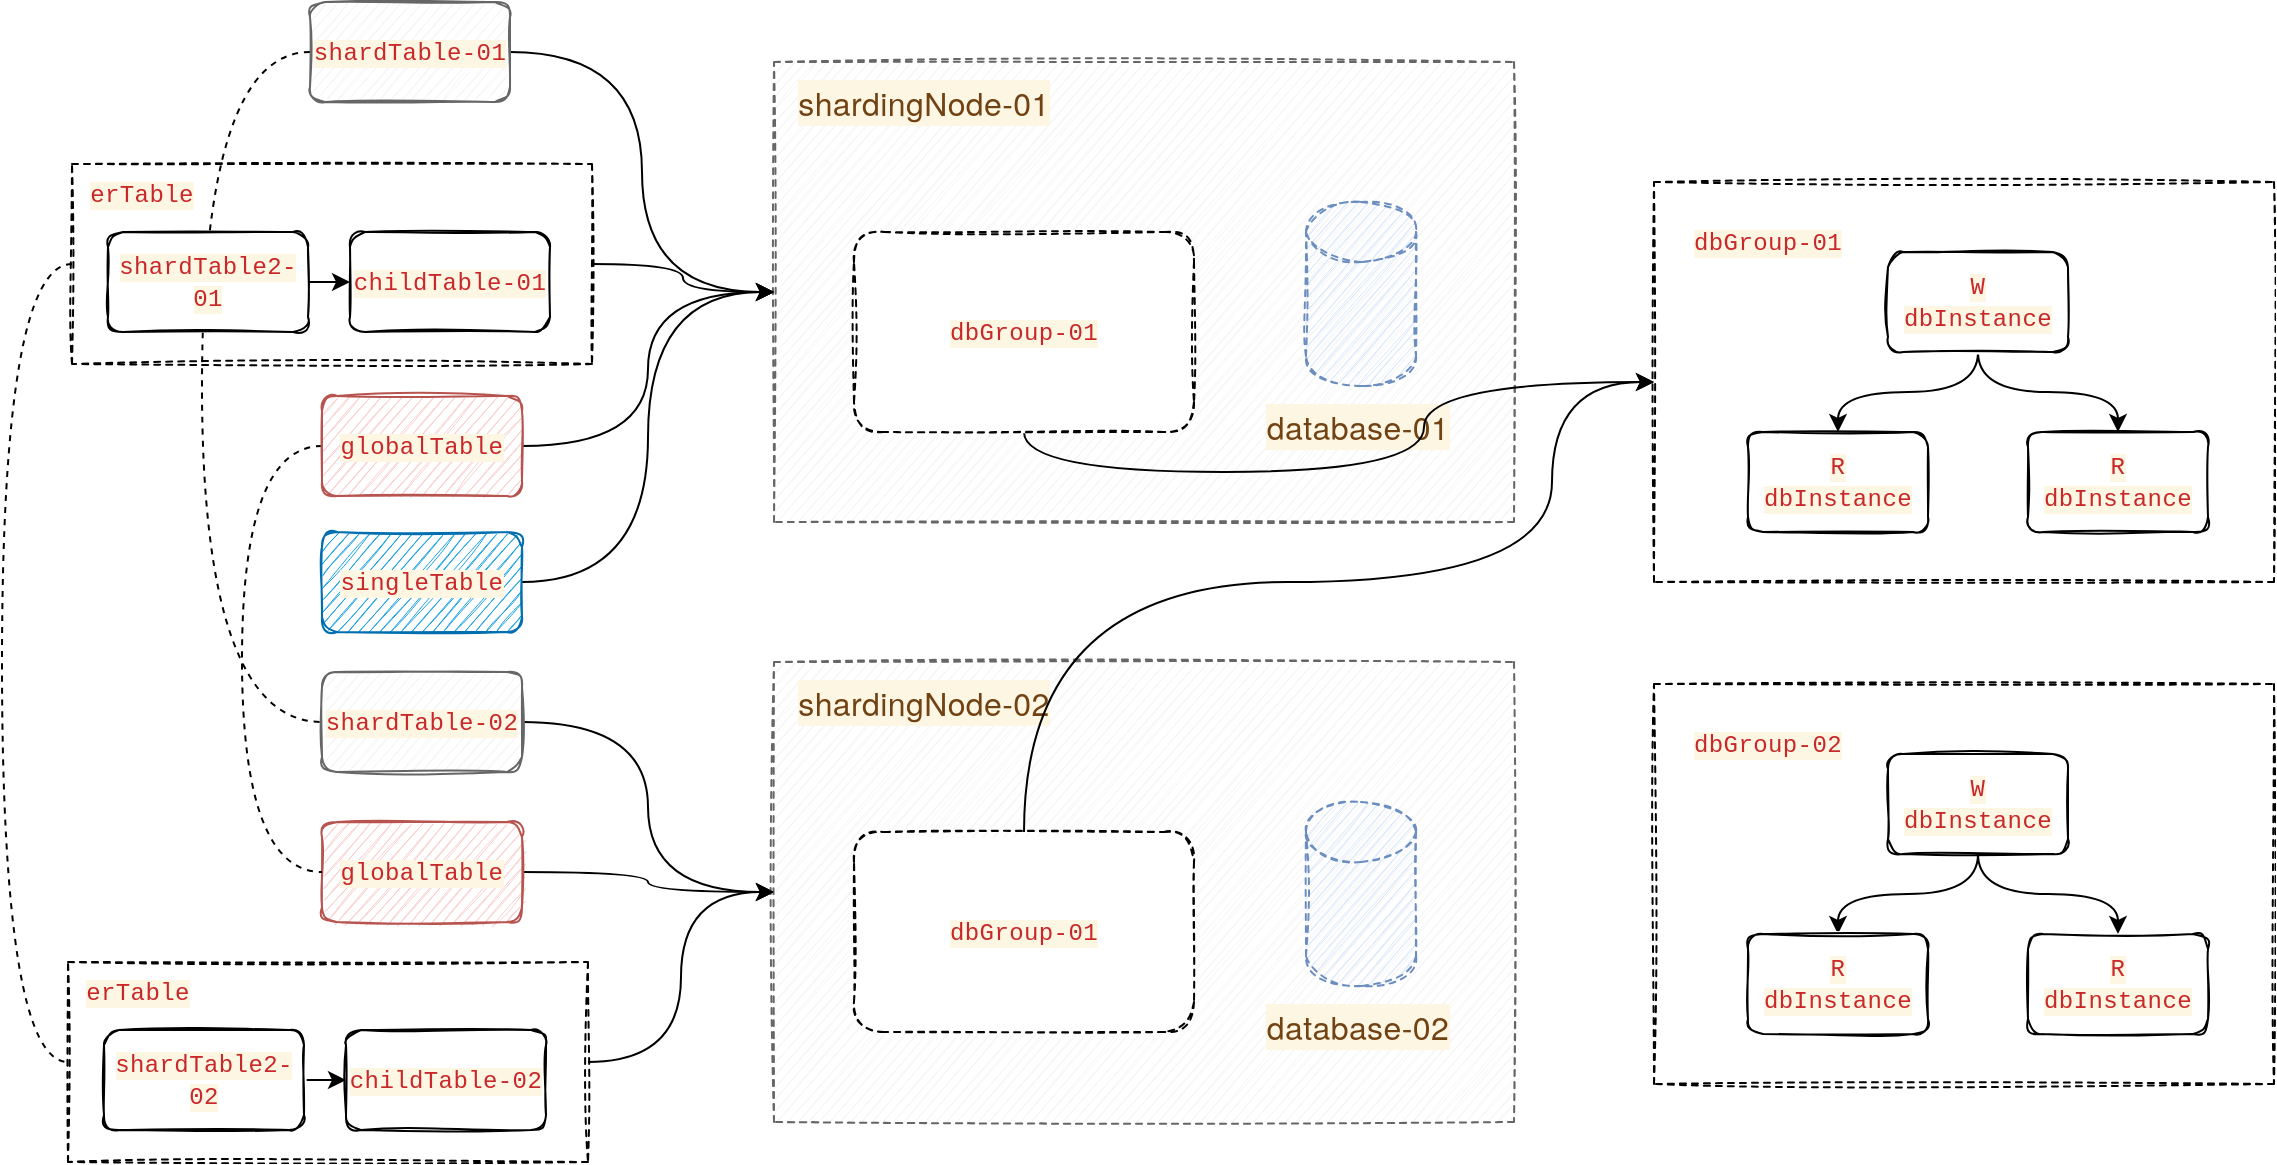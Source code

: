 <mxfile version="15.7.4" type="github" pages="2">
  <diagram id="9CZ0PQ02ZsPHdG1DtoYy" name="Page-1">
    <mxGraphModel dx="2034" dy="584" grid="1" gridSize="10" guides="1" tooltips="1" connect="1" arrows="1" fold="1" page="1" pageScale="1" pageWidth="827" pageHeight="1169" math="0" shadow="0">
      <root>
        <mxCell id="0" />
        <mxCell id="1" parent="0" />
        <mxCell id="kp5L5uBgIwF2lmDcN6au-2" style="edgeStyle=orthogonalEdgeStyle;curved=1;rounded=0;orthogonalLoop=1;jettySize=auto;html=1;exitX=1;exitY=0.5;exitDx=0;exitDy=0;entryX=0;entryY=0.5;entryDx=0;entryDy=0;" edge="1" parent="1" source="aA7OUgeE8yupM1yqJdEg-85" target="aA7OUgeE8yupM1yqJdEg-1">
          <mxGeometry relative="1" as="geometry" />
        </mxCell>
        <mxCell id="kp5L5uBgIwF2lmDcN6au-9" style="edgeStyle=orthogonalEdgeStyle;curved=1;rounded=0;orthogonalLoop=1;jettySize=auto;html=1;exitX=0;exitY=0.5;exitDx=0;exitDy=0;endArrow=none;endFill=0;entryX=0;entryY=0.5;entryDx=0;entryDy=0;dashed=1;" edge="1" parent="1" source="aA7OUgeE8yupM1yqJdEg-85" target="aA7OUgeE8yupM1yqJdEg-92">
          <mxGeometry relative="1" as="geometry">
            <mxPoint x="-165" y="480" as="targetPoint" />
            <Array as="points">
              <mxPoint x="-195" y="181" />
              <mxPoint x="-195" y="580" />
            </Array>
          </mxGeometry>
        </mxCell>
        <mxCell id="aA7OUgeE8yupM1yqJdEg-85" value="" style="rounded=0;whiteSpace=wrap;html=1;dashed=1;sketch=1;" parent="1" vertex="1">
          <mxGeometry x="-160" y="131" width="260" height="100" as="geometry" />
        </mxCell>
        <mxCell id="aA7OUgeE8yupM1yqJdEg-1" value="" style="rounded=0;whiteSpace=wrap;html=1;sketch=1;fillColor=#f5f5f5;fontColor=#333333;strokeColor=#666666;dashed=1;" parent="1" vertex="1">
          <mxGeometry x="191" y="80" width="370" height="230" as="geometry" />
        </mxCell>
        <mxCell id="aA7OUgeE8yupM1yqJdEg-50" value="" style="rounded=0;whiteSpace=wrap;html=1;dashed=1;sketch=1;" parent="1" vertex="1">
          <mxGeometry x="631" y="140" width="310" height="200" as="geometry" />
        </mxCell>
        <mxCell id="aA7OUgeE8yupM1yqJdEg-6" style="edgeStyle=orthogonalEdgeStyle;orthogonalLoop=1;jettySize=auto;html=1;exitX=0.5;exitY=1;exitDx=0;exitDy=0;entryX=0.5;entryY=0;entryDx=0;entryDy=0;curved=1;" parent="1" source="aA7OUgeE8yupM1yqJdEg-3" target="aA7OUgeE8yupM1yqJdEg-4" edge="1">
          <mxGeometry relative="1" as="geometry" />
        </mxCell>
        <mxCell id="aA7OUgeE8yupM1yqJdEg-7" style="edgeStyle=orthogonalEdgeStyle;orthogonalLoop=1;jettySize=auto;html=1;exitX=0.5;exitY=1;exitDx=0;exitDy=0;entryX=0.5;entryY=0;entryDx=0;entryDy=0;curved=1;" parent="1" source="aA7OUgeE8yupM1yqJdEg-3" target="aA7OUgeE8yupM1yqJdEg-5" edge="1">
          <mxGeometry relative="1" as="geometry" />
        </mxCell>
        <mxCell id="aA7OUgeE8yupM1yqJdEg-3" value="&lt;span style=&quot;color: rgb(200 , 40 , 41) ; font-size: inherit ; font-family: &amp;#34;consolas&amp;#34; , &amp;#34;liberation mono&amp;#34; , &amp;#34;menlo&amp;#34; , &amp;#34;courier&amp;#34; , monospace ; background-color: rgb(253 , 246 , 227) ; letter-spacing: 0.2px&quot;&gt;W dbInstance&lt;/span&gt;" style="rounded=1;whiteSpace=wrap;html=1;sketch=1;" parent="1" vertex="1">
          <mxGeometry x="748" y="175" width="90" height="50" as="geometry" />
        </mxCell>
        <mxCell id="aA7OUgeE8yupM1yqJdEg-4" value="&lt;span style=&quot;color: rgb(200 , 40 , 41) ; font-family: &amp;#34;consolas&amp;#34; , &amp;#34;liberation mono&amp;#34; , &amp;#34;menlo&amp;#34; , &amp;#34;courier&amp;#34; , monospace ; letter-spacing: 0.2px ; background-color: rgb(253 , 246 , 227)&quot;&gt;R&lt;br&gt;&lt;/span&gt;&lt;span style=&quot;color: rgb(200 , 40 , 41) ; font-size: inherit ; font-family: &amp;#34;consolas&amp;#34; , &amp;#34;liberation mono&amp;#34; , &amp;#34;menlo&amp;#34; , &amp;#34;courier&amp;#34; , monospace ; background-color: rgb(253 , 246 , 227) ; letter-spacing: 0.2px&quot;&gt;dbInstance&lt;/span&gt;" style="rounded=1;whiteSpace=wrap;html=1;sketch=1;" parent="1" vertex="1">
          <mxGeometry x="678" y="265" width="90" height="50" as="geometry" />
        </mxCell>
        <mxCell id="aA7OUgeE8yupM1yqJdEg-5" value="&lt;span style=&quot;color: rgb(200 , 40 , 41) ; font-family: &amp;#34;consolas&amp;#34; , &amp;#34;liberation mono&amp;#34; , &amp;#34;menlo&amp;#34; , &amp;#34;courier&amp;#34; , monospace ; letter-spacing: 0.2px ; background-color: rgb(253 , 246 , 227)&quot;&gt;R&lt;br&gt;&lt;/span&gt;&lt;span style=&quot;font-size: inherit ; color: rgb(200 , 40 , 41) ; font-family: &amp;#34;consolas&amp;#34; , &amp;#34;liberation mono&amp;#34; , &amp;#34;menlo&amp;#34; , &amp;#34;courier&amp;#34; , monospace ; background-color: rgb(253 , 246 , 227) ; letter-spacing: 0.2px&quot;&gt;dbInstance&lt;/span&gt;" style="rounded=1;whiteSpace=wrap;html=1;sketch=1;" parent="1" vertex="1">
          <mxGeometry x="818" y="265" width="90" height="50" as="geometry" />
        </mxCell>
        <mxCell id="aA7OUgeE8yupM1yqJdEg-35" value="&lt;span style=&quot;color: rgb(200 , 40 , 41) ; font-family: &amp;#34;consolas&amp;#34; , &amp;#34;liberation mono&amp;#34; , &amp;#34;menlo&amp;#34; , &amp;#34;courier&amp;#34; , monospace ; letter-spacing: 0.2px ; background-color: rgb(253 , 246 , 227)&quot;&gt;dbGroup-01&lt;/span&gt;" style="text;html=1;strokeColor=none;fillColor=none;align=center;verticalAlign=middle;whiteSpace=wrap;rounded=0;dashed=1;sketch=1;" parent="1" vertex="1">
          <mxGeometry x="648" y="155" width="80" height="30" as="geometry" />
        </mxCell>
        <mxCell id="aA7OUgeE8yupM1yqJdEg-36" value="" style="shape=cylinder3;whiteSpace=wrap;html=1;boundedLbl=1;backgroundOutline=1;size=15;dashed=1;sketch=1;fillColor=#dae8fc;strokeColor=#6c8ebf;" parent="1" vertex="1">
          <mxGeometry x="457" y="150" width="55" height="92" as="geometry" />
        </mxCell>
        <mxCell id="aA7OUgeE8yupM1yqJdEg-39" value="&lt;span style=&quot;color: rgb(112 , 66 , 20) ; font-family: &amp;#34;helvetica neue&amp;#34; , &amp;#34;helvetica&amp;#34; , &amp;#34;arial&amp;#34; , sans-serif ; font-size: 16px ; letter-spacing: 0.2px ; background-color: rgb(253 , 246 , 227)&quot;&gt;database-01&lt;/span&gt;" style="text;html=1;strokeColor=none;fillColor=none;align=center;verticalAlign=middle;whiteSpace=wrap;rounded=0;dashed=1;sketch=1;" parent="1" vertex="1">
          <mxGeometry x="431" y="247" width="104" height="30" as="geometry" />
        </mxCell>
        <mxCell id="kp5L5uBgIwF2lmDcN6au-1" style="edgeStyle=orthogonalEdgeStyle;rounded=0;orthogonalLoop=1;jettySize=auto;html=1;exitX=1;exitY=0.5;exitDx=0;exitDy=0;curved=1;" edge="1" parent="1" source="aA7OUgeE8yupM1yqJdEg-44" target="aA7OUgeE8yupM1yqJdEg-1">
          <mxGeometry relative="1" as="geometry" />
        </mxCell>
        <mxCell id="kp5L5uBgIwF2lmDcN6au-8" style="edgeStyle=orthogonalEdgeStyle;curved=1;rounded=0;orthogonalLoop=1;jettySize=auto;html=1;exitX=0;exitY=0.5;exitDx=0;exitDy=0;entryX=0;entryY=0.5;entryDx=0;entryDy=0;endArrow=none;endFill=0;dashed=1;" edge="1" parent="1" source="aA7OUgeE8yupM1yqJdEg-44" target="aA7OUgeE8yupM1yqJdEg-47">
          <mxGeometry relative="1" as="geometry">
            <mxPoint x="-41" y="380" as="targetPoint" />
            <Array as="points">
              <mxPoint x="-95" y="75" />
              <mxPoint x="-95" y="410" />
            </Array>
          </mxGeometry>
        </mxCell>
        <mxCell id="aA7OUgeE8yupM1yqJdEg-44" value="&lt;font color=&quot;#c82829&quot; face=&quot;consolas, liberation mono, menlo, courier, monospace&quot;&gt;&lt;span style=&quot;letter-spacing: 0.2px ; background-color: rgb(253 , 246 , 227)&quot;&gt;shardTable-01&lt;/span&gt;&lt;/font&gt;" style="rounded=1;whiteSpace=wrap;html=1;sketch=1;fillColor=#f5f5f5;fontColor=#333333;strokeColor=#666666;" parent="1" vertex="1">
          <mxGeometry x="-41" y="50" width="100" height="50" as="geometry" />
        </mxCell>
        <mxCell id="kp5L5uBgIwF2lmDcN6au-5" style="edgeStyle=orthogonalEdgeStyle;curved=1;rounded=0;orthogonalLoop=1;jettySize=auto;html=1;exitX=1;exitY=0.5;exitDx=0;exitDy=0;" edge="1" parent="1" source="aA7OUgeE8yupM1yqJdEg-47" target="aA7OUgeE8yupM1yqJdEg-64">
          <mxGeometry relative="1" as="geometry" />
        </mxCell>
        <mxCell id="aA7OUgeE8yupM1yqJdEg-47" value="&lt;font color=&quot;#c82829&quot; face=&quot;consolas, liberation mono, menlo, courier, monospace&quot;&gt;&lt;span style=&quot;letter-spacing: 0.2px ; background-color: rgb(253 , 246 , 227)&quot;&gt;shardTable-02&lt;/span&gt;&lt;/font&gt;" style="rounded=1;whiteSpace=wrap;html=1;sketch=1;fillColor=#f5f5f5;fontColor=#333333;strokeColor=#666666;" parent="1" vertex="1">
          <mxGeometry x="-35" y="385" width="100" height="50" as="geometry" />
        </mxCell>
        <mxCell id="kp5L5uBgIwF2lmDcN6au-6" style="edgeStyle=orthogonalEdgeStyle;curved=1;rounded=0;orthogonalLoop=1;jettySize=auto;html=1;exitX=1;exitY=0.5;exitDx=0;exitDy=0;entryX=0;entryY=0.5;entryDx=0;entryDy=0;" edge="1" parent="1" source="aA7OUgeE8yupM1yqJdEg-49" target="aA7OUgeE8yupM1yqJdEg-64">
          <mxGeometry relative="1" as="geometry">
            <mxPoint x="190" y="490" as="targetPoint" />
          </mxGeometry>
        </mxCell>
        <mxCell id="aA7OUgeE8yupM1yqJdEg-49" value="&lt;font color=&quot;#c82829&quot; face=&quot;consolas, liberation mono, menlo, courier, monospace&quot;&gt;&lt;span style=&quot;letter-spacing: 0.2px ; background-color: rgb(253 , 246 , 227)&quot;&gt;globalTable&lt;/span&gt;&lt;/font&gt;" style="rounded=1;whiteSpace=wrap;html=1;sketch=1;fillColor=#f8cecc;strokeColor=#b85450;" parent="1" vertex="1">
          <mxGeometry x="-35" y="460" width="100" height="50" as="geometry" />
        </mxCell>
        <mxCell id="aA7OUgeE8yupM1yqJdEg-51" value="" style="rounded=0;whiteSpace=wrap;html=1;dashed=1;sketch=1;" parent="1" vertex="1">
          <mxGeometry x="631" y="391" width="310" height="200" as="geometry" />
        </mxCell>
        <mxCell id="aA7OUgeE8yupM1yqJdEg-53" style="edgeStyle=orthogonalEdgeStyle;orthogonalLoop=1;jettySize=auto;html=1;exitX=0.5;exitY=1;exitDx=0;exitDy=0;entryX=0.5;entryY=0;entryDx=0;entryDy=0;curved=1;" parent="1" source="aA7OUgeE8yupM1yqJdEg-55" target="aA7OUgeE8yupM1yqJdEg-56" edge="1">
          <mxGeometry relative="1" as="geometry" />
        </mxCell>
        <mxCell id="aA7OUgeE8yupM1yqJdEg-54" style="edgeStyle=orthogonalEdgeStyle;orthogonalLoop=1;jettySize=auto;html=1;exitX=0.5;exitY=1;exitDx=0;exitDy=0;entryX=0.5;entryY=0;entryDx=0;entryDy=0;curved=1;" parent="1" source="aA7OUgeE8yupM1yqJdEg-55" target="aA7OUgeE8yupM1yqJdEg-57" edge="1">
          <mxGeometry relative="1" as="geometry" />
        </mxCell>
        <mxCell id="aA7OUgeE8yupM1yqJdEg-55" value="&lt;span style=&quot;color: rgb(200 , 40 , 41) ; font-size: inherit ; font-family: &amp;#34;consolas&amp;#34; , &amp;#34;liberation mono&amp;#34; , &amp;#34;menlo&amp;#34; , &amp;#34;courier&amp;#34; , monospace ; background-color: rgb(253 , 246 , 227) ; letter-spacing: 0.2px&quot;&gt;W dbInstance&lt;/span&gt;" style="rounded=1;whiteSpace=wrap;html=1;sketch=1;" parent="1" vertex="1">
          <mxGeometry x="748" y="426" width="90" height="50" as="geometry" />
        </mxCell>
        <mxCell id="aA7OUgeE8yupM1yqJdEg-56" value="&lt;span style=&quot;color: rgb(200 , 40 , 41) ; font-family: &amp;#34;consolas&amp;#34; , &amp;#34;liberation mono&amp;#34; , &amp;#34;menlo&amp;#34; , &amp;#34;courier&amp;#34; , monospace ; letter-spacing: 0.2px ; background-color: rgb(253 , 246 , 227)&quot;&gt;R&lt;br&gt;&lt;/span&gt;&lt;span style=&quot;color: rgb(200 , 40 , 41) ; font-size: inherit ; font-family: &amp;#34;consolas&amp;#34; , &amp;#34;liberation mono&amp;#34; , &amp;#34;menlo&amp;#34; , &amp;#34;courier&amp;#34; , monospace ; background-color: rgb(253 , 246 , 227) ; letter-spacing: 0.2px&quot;&gt;dbInstance&lt;/span&gt;" style="rounded=1;whiteSpace=wrap;html=1;sketch=1;" parent="1" vertex="1">
          <mxGeometry x="678" y="516" width="90" height="50" as="geometry" />
        </mxCell>
        <mxCell id="aA7OUgeE8yupM1yqJdEg-57" value="&lt;span style=&quot;color: rgb(200 , 40 , 41) ; font-family: &amp;#34;consolas&amp;#34; , &amp;#34;liberation mono&amp;#34; , &amp;#34;menlo&amp;#34; , &amp;#34;courier&amp;#34; , monospace ; letter-spacing: 0.2px ; background-color: rgb(253 , 246 , 227)&quot;&gt;R&lt;br&gt;&lt;/span&gt;&lt;span style=&quot;font-size: inherit ; color: rgb(200 , 40 , 41) ; font-family: &amp;#34;consolas&amp;#34; , &amp;#34;liberation mono&amp;#34; , &amp;#34;menlo&amp;#34; , &amp;#34;courier&amp;#34; , monospace ; background-color: rgb(253 , 246 , 227) ; letter-spacing: 0.2px&quot;&gt;dbInstance&lt;/span&gt;" style="rounded=1;whiteSpace=wrap;html=1;sketch=1;" parent="1" vertex="1">
          <mxGeometry x="818" y="516" width="90" height="50" as="geometry" />
        </mxCell>
        <mxCell id="aA7OUgeE8yupM1yqJdEg-58" value="&lt;span style=&quot;color: rgb(200 , 40 , 41) ; font-family: &amp;#34;consolas&amp;#34; , &amp;#34;liberation mono&amp;#34; , &amp;#34;menlo&amp;#34; , &amp;#34;courier&amp;#34; , monospace ; letter-spacing: 0.2px ; background-color: rgb(253 , 246 , 227)&quot;&gt;dbGroup-02&lt;/span&gt;" style="text;html=1;strokeColor=none;fillColor=none;align=center;verticalAlign=middle;whiteSpace=wrap;rounded=0;dashed=1;sketch=1;" parent="1" vertex="1">
          <mxGeometry x="648" y="406" width="80" height="30" as="geometry" />
        </mxCell>
        <mxCell id="aA7OUgeE8yupM1yqJdEg-61" value="&lt;span style=&quot;color: rgb(112 , 66 , 20) ; font-family: &amp;#34;helvetica neue&amp;#34; , &amp;#34;helvetica&amp;#34; , &amp;#34;arial&amp;#34; , sans-serif ; font-size: 16px ; letter-spacing: 0.2px ; background-color: rgb(253 , 246 , 227)&quot;&gt;shardingNode-01&lt;/span&gt;" style="text;html=1;strokeColor=none;fillColor=none;align=center;verticalAlign=middle;whiteSpace=wrap;rounded=0;dashed=1;sketch=1;" parent="1" vertex="1">
          <mxGeometry x="201" y="85" width="130" height="30" as="geometry" />
        </mxCell>
        <mxCell id="aA7OUgeE8yupM1yqJdEg-63" style="edgeStyle=orthogonalEdgeStyle;curved=1;orthogonalLoop=1;jettySize=auto;html=1;exitX=0.5;exitY=1;exitDx=0;exitDy=0;" parent="1" source="aA7OUgeE8yupM1yqJdEg-62" target="aA7OUgeE8yupM1yqJdEg-50" edge="1">
          <mxGeometry relative="1" as="geometry">
            <mxPoint x="580" y="260" as="targetPoint" />
          </mxGeometry>
        </mxCell>
        <mxCell id="aA7OUgeE8yupM1yqJdEg-62" value="&lt;span style=&quot;color: rgb(200 , 40 , 41) ; font-family: &amp;#34;consolas&amp;#34; , &amp;#34;liberation mono&amp;#34; , &amp;#34;menlo&amp;#34; , &amp;#34;courier&amp;#34; , monospace ; letter-spacing: 0.2px ; background-color: rgb(253 , 246 , 227)&quot;&gt;dbGroup-01&lt;/span&gt;" style="rounded=1;whiteSpace=wrap;html=1;dashed=1;sketch=1;" parent="1" vertex="1">
          <mxGeometry x="231" y="165" width="170" height="100" as="geometry" />
        </mxCell>
        <mxCell id="aA7OUgeE8yupM1yqJdEg-64" value="" style="rounded=0;whiteSpace=wrap;html=1;sketch=1;fillColor=#f5f5f5;fontColor=#333333;strokeColor=#666666;dashed=1;" parent="1" vertex="1">
          <mxGeometry x="191" y="380" width="370" height="230" as="geometry" />
        </mxCell>
        <mxCell id="aA7OUgeE8yupM1yqJdEg-65" value="" style="shape=cylinder3;whiteSpace=wrap;html=1;boundedLbl=1;backgroundOutline=1;size=15;dashed=1;sketch=1;fillColor=#dae8fc;strokeColor=#6c8ebf;" parent="1" vertex="1">
          <mxGeometry x="457" y="450" width="55" height="92" as="geometry" />
        </mxCell>
        <mxCell id="aA7OUgeE8yupM1yqJdEg-66" value="&lt;span style=&quot;color: rgb(112 , 66 , 20) ; font-family: &amp;#34;helvetica neue&amp;#34; , &amp;#34;helvetica&amp;#34; , &amp;#34;arial&amp;#34; , sans-serif ; font-size: 16px ; letter-spacing: 0.2px ; background-color: rgb(253 , 246 , 227)&quot;&gt;database-02&lt;/span&gt;" style="text;html=1;strokeColor=none;fillColor=none;align=center;verticalAlign=middle;whiteSpace=wrap;rounded=0;dashed=1;sketch=1;" parent="1" vertex="1">
          <mxGeometry x="431" y="547" width="104" height="30" as="geometry" />
        </mxCell>
        <mxCell id="aA7OUgeE8yupM1yqJdEg-67" value="&lt;span style=&quot;color: rgb(112 , 66 , 20) ; font-family: &amp;#34;helvetica neue&amp;#34; , &amp;#34;helvetica&amp;#34; , &amp;#34;arial&amp;#34; , sans-serif ; font-size: 16px ; letter-spacing: 0.2px ; background-color: rgb(253 , 246 , 227)&quot;&gt;shardingNode-02&lt;/span&gt;" style="text;html=1;strokeColor=none;fillColor=none;align=center;verticalAlign=middle;whiteSpace=wrap;rounded=0;dashed=1;sketch=1;" parent="1" vertex="1">
          <mxGeometry x="201" y="385" width="130" height="30" as="geometry" />
        </mxCell>
        <mxCell id="aA7OUgeE8yupM1yqJdEg-70" style="edgeStyle=orthogonalEdgeStyle;curved=1;orthogonalLoop=1;jettySize=auto;html=1;exitX=0.5;exitY=0;exitDx=0;exitDy=0;entryX=0;entryY=0.5;entryDx=0;entryDy=0;" parent="1" source="aA7OUgeE8yupM1yqJdEg-68" target="aA7OUgeE8yupM1yqJdEg-50" edge="1">
          <mxGeometry relative="1" as="geometry">
            <mxPoint x="590" y="380" as="targetPoint" />
            <Array as="points">
              <mxPoint x="316" y="340" />
              <mxPoint x="580" y="340" />
              <mxPoint x="580" y="240" />
            </Array>
          </mxGeometry>
        </mxCell>
        <mxCell id="aA7OUgeE8yupM1yqJdEg-68" value="&lt;span style=&quot;color: rgb(200 , 40 , 41) ; font-family: &amp;#34;consolas&amp;#34; , &amp;#34;liberation mono&amp;#34; , &amp;#34;menlo&amp;#34; , &amp;#34;courier&amp;#34; , monospace ; letter-spacing: 0.2px ; background-color: rgb(253 , 246 , 227)&quot;&gt;dbGroup-01&lt;/span&gt;" style="rounded=1;whiteSpace=wrap;html=1;dashed=1;sketch=1;" parent="1" vertex="1">
          <mxGeometry x="231" y="465" width="170" height="100" as="geometry" />
        </mxCell>
        <mxCell id="kp5L5uBgIwF2lmDcN6au-3" style="edgeStyle=orthogonalEdgeStyle;curved=1;rounded=0;orthogonalLoop=1;jettySize=auto;html=1;exitX=1;exitY=0.5;exitDx=0;exitDy=0;entryX=0;entryY=0.5;entryDx=0;entryDy=0;" edge="1" parent="1" source="aA7OUgeE8yupM1yqJdEg-71" target="aA7OUgeE8yupM1yqJdEg-1">
          <mxGeometry relative="1" as="geometry" />
        </mxCell>
        <mxCell id="kp5L5uBgIwF2lmDcN6au-10" style="edgeStyle=orthogonalEdgeStyle;curved=1;rounded=0;orthogonalLoop=1;jettySize=auto;html=1;exitX=0;exitY=0.5;exitDx=0;exitDy=0;entryX=0;entryY=0.5;entryDx=0;entryDy=0;endArrow=none;endFill=0;dashed=1;" edge="1" parent="1" source="aA7OUgeE8yupM1yqJdEg-71" target="aA7OUgeE8yupM1yqJdEg-49">
          <mxGeometry relative="1" as="geometry">
            <Array as="points">
              <mxPoint x="-75" y="272" />
              <mxPoint x="-75" y="485" />
            </Array>
          </mxGeometry>
        </mxCell>
        <mxCell id="aA7OUgeE8yupM1yqJdEg-71" value="&lt;font color=&quot;#c82829&quot; face=&quot;consolas, liberation mono, menlo, courier, monospace&quot;&gt;&lt;span style=&quot;letter-spacing: 0.2px ; background-color: rgb(253 , 246 , 227)&quot;&gt;globalTable&lt;/span&gt;&lt;/font&gt;" style="rounded=1;whiteSpace=wrap;html=1;sketch=1;fillColor=#f8cecc;strokeColor=#b85450;" parent="1" vertex="1">
          <mxGeometry x="-35" y="247" width="100" height="50" as="geometry" />
        </mxCell>
        <mxCell id="kp5L5uBgIwF2lmDcN6au-4" style="edgeStyle=orthogonalEdgeStyle;curved=1;rounded=0;orthogonalLoop=1;jettySize=auto;html=1;exitX=1;exitY=0.5;exitDx=0;exitDy=0;entryX=0;entryY=0.5;entryDx=0;entryDy=0;" edge="1" parent="1" source="aA7OUgeE8yupM1yqJdEg-72" target="aA7OUgeE8yupM1yqJdEg-1">
          <mxGeometry relative="1" as="geometry" />
        </mxCell>
        <mxCell id="aA7OUgeE8yupM1yqJdEg-72" value="&lt;font color=&quot;#c82829&quot; face=&quot;consolas, liberation mono, menlo, courier, monospace&quot;&gt;&lt;span style=&quot;letter-spacing: 0.2px ; background-color: rgb(253 , 246 , 227)&quot;&gt;singleTable&lt;/span&gt;&lt;/font&gt;" style="rounded=1;whiteSpace=wrap;html=1;sketch=1;fillColor=#1ba1e2;strokeColor=#006EAF;fontColor=#ffffff;" parent="1" vertex="1">
          <mxGeometry x="-35" y="315" width="100" height="50" as="geometry" />
        </mxCell>
        <mxCell id="aA7OUgeE8yupM1yqJdEg-76" style="edgeStyle=orthogonalEdgeStyle;curved=1;orthogonalLoop=1;jettySize=auto;html=1;exitX=1;exitY=0.5;exitDx=0;exitDy=0;entryX=0;entryY=0.5;entryDx=0;entryDy=0;" parent="1" source="aA7OUgeE8yupM1yqJdEg-73" target="aA7OUgeE8yupM1yqJdEg-75" edge="1">
          <mxGeometry relative="1" as="geometry" />
        </mxCell>
        <mxCell id="aA7OUgeE8yupM1yqJdEg-73" value="&lt;font color=&quot;#c82829&quot; face=&quot;consolas, liberation mono, menlo, courier, monospace&quot;&gt;&lt;span style=&quot;letter-spacing: 0.2px ; background-color: rgb(253 , 246 , 227)&quot;&gt;shardTable2-01&lt;/span&gt;&lt;/font&gt;" style="rounded=1;whiteSpace=wrap;html=1;sketch=1;" parent="1" vertex="1">
          <mxGeometry x="-142" y="165" width="100" height="50" as="geometry" />
        </mxCell>
        <mxCell id="aA7OUgeE8yupM1yqJdEg-75" value="&lt;font color=&quot;#c82829&quot; face=&quot;consolas, liberation mono, menlo, courier, monospace&quot;&gt;&lt;span style=&quot;letter-spacing: 0.2px ; background-color: rgb(253 , 246 , 227)&quot;&gt;childTable-01&lt;/span&gt;&lt;/font&gt;" style="rounded=1;whiteSpace=wrap;html=1;sketch=1;" parent="1" vertex="1">
          <mxGeometry x="-21" y="165" width="100" height="50" as="geometry" />
        </mxCell>
        <mxCell id="aA7OUgeE8yupM1yqJdEg-86" value="&lt;span style=&quot;color: rgb(200 , 40 , 41) ; font-family: &amp;#34;consolas&amp;#34; , &amp;#34;liberation mono&amp;#34; , &amp;#34;menlo&amp;#34; , &amp;#34;courier&amp;#34; , monospace ; letter-spacing: 0.2px ; background-color: rgb(253 , 246 , 227)&quot;&gt;erTable&lt;/span&gt;" style="text;html=1;strokeColor=none;fillColor=none;align=center;verticalAlign=middle;whiteSpace=wrap;rounded=0;dashed=1;sketch=1;" parent="1" vertex="1">
          <mxGeometry x="-160" y="131" width="70" height="30" as="geometry" />
        </mxCell>
        <mxCell id="kp5L5uBgIwF2lmDcN6au-7" style="edgeStyle=orthogonalEdgeStyle;curved=1;rounded=0;orthogonalLoop=1;jettySize=auto;html=1;exitX=1;exitY=0.5;exitDx=0;exitDy=0;entryX=0;entryY=0.5;entryDx=0;entryDy=0;" edge="1" parent="1" source="aA7OUgeE8yupM1yqJdEg-92" target="aA7OUgeE8yupM1yqJdEg-64">
          <mxGeometry relative="1" as="geometry" />
        </mxCell>
        <mxCell id="aA7OUgeE8yupM1yqJdEg-92" value="" style="rounded=0;whiteSpace=wrap;html=1;dashed=1;sketch=1;" parent="1" vertex="1">
          <mxGeometry x="-162" y="530" width="260" height="100" as="geometry" />
        </mxCell>
        <mxCell id="aA7OUgeE8yupM1yqJdEg-93" style="edgeStyle=orthogonalEdgeStyle;curved=1;orthogonalLoop=1;jettySize=auto;html=1;exitX=1;exitY=0.5;exitDx=0;exitDy=0;entryX=0;entryY=0.5;entryDx=0;entryDy=0;" parent="1" source="aA7OUgeE8yupM1yqJdEg-94" target="aA7OUgeE8yupM1yqJdEg-95" edge="1">
          <mxGeometry relative="1" as="geometry" />
        </mxCell>
        <mxCell id="aA7OUgeE8yupM1yqJdEg-94" value="&lt;font color=&quot;#c82829&quot; face=&quot;consolas, liberation mono, menlo, courier, monospace&quot;&gt;&lt;span style=&quot;letter-spacing: 0.2px ; background-color: rgb(253 , 246 , 227)&quot;&gt;shardTable2-02&lt;/span&gt;&lt;/font&gt;" style="rounded=1;whiteSpace=wrap;html=1;sketch=1;" parent="1" vertex="1">
          <mxGeometry x="-144" y="564" width="100" height="50" as="geometry" />
        </mxCell>
        <mxCell id="aA7OUgeE8yupM1yqJdEg-95" value="&lt;font color=&quot;#c82829&quot; face=&quot;consolas, liberation mono, menlo, courier, monospace&quot;&gt;&lt;span style=&quot;letter-spacing: 0.2px ; background-color: rgb(253 , 246 , 227)&quot;&gt;childTable-02&lt;/span&gt;&lt;/font&gt;" style="rounded=1;whiteSpace=wrap;html=1;sketch=1;" parent="1" vertex="1">
          <mxGeometry x="-23" y="564" width="100" height="50" as="geometry" />
        </mxCell>
        <mxCell id="aA7OUgeE8yupM1yqJdEg-96" value="&lt;span style=&quot;color: rgb(200 , 40 , 41) ; font-family: &amp;#34;consolas&amp;#34; , &amp;#34;liberation mono&amp;#34; , &amp;#34;menlo&amp;#34; , &amp;#34;courier&amp;#34; , monospace ; letter-spacing: 0.2px ; background-color: rgb(253 , 246 , 227)&quot;&gt;erTable&lt;/span&gt;" style="text;html=1;strokeColor=none;fillColor=none;align=center;verticalAlign=middle;whiteSpace=wrap;rounded=0;dashed=1;sketch=1;" parent="1" vertex="1">
          <mxGeometry x="-162" y="530" width="70" height="30" as="geometry" />
        </mxCell>
      </root>
    </mxGraphModel>
  </diagram>
  <diagram id="J43xMPMdSZEunkyhhBxU" name="Page-2">
    <mxGraphModel dx="946" dy="577" grid="1" gridSize="10" guides="1" tooltips="1" connect="1" arrows="1" fold="1" page="1" pageScale="1" pageWidth="827" pageHeight="1169" math="0" shadow="0">
      <root>
        <mxCell id="FwMZl-ij26lW2XzkdRvG-0" />
        <mxCell id="FwMZl-ij26lW2XzkdRvG-1" parent="FwMZl-ij26lW2XzkdRvG-0" />
        <mxCell id="FwMZl-ij26lW2XzkdRvG-12" value="" style="edgeStyle=orthogonalEdgeStyle;rounded=0;orthogonalLoop=1;jettySize=auto;html=1;exitX=0.5;exitY=1;exitDx=0;exitDy=0;" edge="1" parent="FwMZl-ij26lW2XzkdRvG-1" source="FwMZl-ij26lW2XzkdRvG-2" target="FwMZl-ij26lW2XzkdRvG-11">
          <mxGeometry relative="1" as="geometry" />
        </mxCell>
        <mxCell id="FwMZl-ij26lW2XzkdRvG-2" value="开始" style="rounded=1;whiteSpace=wrap;html=1;" vertex="1" parent="FwMZl-ij26lW2XzkdRvG-1">
          <mxGeometry x="322" width="120" height="60" as="geometry" />
        </mxCell>
        <mxCell id="FwMZl-ij26lW2XzkdRvG-5" value="" style="edgeStyle=orthogonalEdgeStyle;rounded=0;orthogonalLoop=1;jettySize=auto;html=1;" edge="1" parent="FwMZl-ij26lW2XzkdRvG-1" source="FwMZl-ij26lW2XzkdRvG-3" target="FwMZl-ij26lW2XzkdRvG-4">
          <mxGeometry relative="1" as="geometry" />
        </mxCell>
        <mxCell id="FwMZl-ij26lW2XzkdRvG-3" value="阻塞流量" style="rounded=0;whiteSpace=wrap;html=1;" vertex="1" parent="FwMZl-ij26lW2XzkdRvG-1">
          <mxGeometry x="282" y="180" width="196" height="80" as="geometry" />
        </mxCell>
        <mxCell id="FwMZl-ij26lW2XzkdRvG-7" value="" style="edgeStyle=orthogonalEdgeStyle;rounded=0;orthogonalLoop=1;jettySize=auto;html=1;entryX=0.5;entryY=0;entryDx=0;entryDy=0;" edge="1" parent="FwMZl-ij26lW2XzkdRvG-1" source="FwMZl-ij26lW2XzkdRvG-4" target="FwMZl-ij26lW2XzkdRvG-22">
          <mxGeometry relative="1" as="geometry" />
        </mxCell>
        <mxCell id="FwMZl-ij26lW2XzkdRvG-4" value="向各个节点发送&lt;br&gt;show master status&amp;nbsp;&lt;br&gt;获取position" style="whiteSpace=wrap;html=1;rounded=0;" vertex="1" parent="FwMZl-ij26lW2XzkdRvG-1">
          <mxGeometry x="283" y="290" width="198" height="70" as="geometry" />
        </mxCell>
        <mxCell id="FwMZl-ij26lW2XzkdRvG-9" value="" style="edgeStyle=orthogonalEdgeStyle;rounded=0;orthogonalLoop=1;jettySize=auto;html=1;" edge="1" parent="FwMZl-ij26lW2XzkdRvG-1" source="FwMZl-ij26lW2XzkdRvG-6" target="FwMZl-ij26lW2XzkdRvG-8">
          <mxGeometry relative="1" as="geometry" />
        </mxCell>
        <mxCell id="FwMZl-ij26lW2XzkdRvG-6" value="释放流量" style="whiteSpace=wrap;html=1;rounded=0;" vertex="1" parent="FwMZl-ij26lW2XzkdRvG-1">
          <mxGeometry x="323.5" y="530" width="120" height="60" as="geometry" />
        </mxCell>
        <mxCell id="FwMZl-ij26lW2XzkdRvG-15" value="" style="edgeStyle=orthogonalEdgeStyle;rounded=0;orthogonalLoop=1;jettySize=auto;html=1;" edge="1" parent="FwMZl-ij26lW2XzkdRvG-1" source="FwMZl-ij26lW2XzkdRvG-8">
          <mxGeometry relative="1" as="geometry">
            <mxPoint x="383.5" y="730" as="targetPoint" />
          </mxGeometry>
        </mxCell>
        <mxCell id="FwMZl-ij26lW2XzkdRvG-8" value="数据双写&lt;br&gt;接收数据，并按照新的分片算法路由到新的分片" style="whiteSpace=wrap;html=1;rounded=0;" vertex="1" parent="FwMZl-ij26lW2XzkdRvG-1">
          <mxGeometry x="323.5" y="630" width="120" height="60" as="geometry" />
        </mxCell>
        <mxCell id="FwMZl-ij26lW2XzkdRvG-13" value="" style="edgeStyle=orthogonalEdgeStyle;rounded=0;orthogonalLoop=1;jettySize=auto;html=1;" edge="1" parent="FwMZl-ij26lW2XzkdRvG-1" source="FwMZl-ij26lW2XzkdRvG-11" target="FwMZl-ij26lW2XzkdRvG-3">
          <mxGeometry relative="1" as="geometry" />
        </mxCell>
        <mxCell id="FwMZl-ij26lW2XzkdRvG-11" value="新数据分片初始化" style="whiteSpace=wrap;html=1;rounded=1;" vertex="1" parent="FwMZl-ij26lW2XzkdRvG-1">
          <mxGeometry x="322" y="90" width="120" height="60" as="geometry" />
        </mxCell>
        <mxCell id="FwMZl-ij26lW2XzkdRvG-16" value="结束" style="rounded=1;whiteSpace=wrap;html=1;" vertex="1" parent="FwMZl-ij26lW2XzkdRvG-1">
          <mxGeometry x="322.5" y="850" width="120" height="60" as="geometry" />
        </mxCell>
        <mxCell id="FwMZl-ij26lW2XzkdRvG-19" value="是" style="edgeStyle=orthogonalEdgeStyle;rounded=0;orthogonalLoop=1;jettySize=auto;html=1;" edge="1" parent="FwMZl-ij26lW2XzkdRvG-1" source="FwMZl-ij26lW2XzkdRvG-18" target="FwMZl-ij26lW2XzkdRvG-16">
          <mxGeometry relative="1" as="geometry" />
        </mxCell>
        <mxCell id="FwMZl-ij26lW2XzkdRvG-20" style="edgeStyle=orthogonalEdgeStyle;rounded=0;orthogonalLoop=1;jettySize=auto;html=1;exitX=1;exitY=0.5;exitDx=0;exitDy=0;entryX=1;entryY=0.5;entryDx=0;entryDy=0;" edge="1" parent="FwMZl-ij26lW2XzkdRvG-1" source="FwMZl-ij26lW2XzkdRvG-18" target="FwMZl-ij26lW2XzkdRvG-8">
          <mxGeometry relative="1" as="geometry" />
        </mxCell>
        <mxCell id="FwMZl-ij26lW2XzkdRvG-21" value="否" style="edgeLabel;html=1;align=center;verticalAlign=middle;resizable=0;points=[];" vertex="1" connectable="0" parent="FwMZl-ij26lW2XzkdRvG-20">
          <mxGeometry x="-0.172" y="2" relative="1" as="geometry">
            <mxPoint y="-4" as="offset" />
          </mxGeometry>
        </mxCell>
        <mxCell id="FwMZl-ij26lW2XzkdRvG-18" value="数据是否迁移完" style="rhombus;whiteSpace=wrap;html=1;" vertex="1" parent="FwMZl-ij26lW2XzkdRvG-1">
          <mxGeometry x="300" y="730" width="165" height="80" as="geometry" />
        </mxCell>
        <mxCell id="FwMZl-ij26lW2XzkdRvG-23" style="edgeStyle=orthogonalEdgeStyle;rounded=0;orthogonalLoop=1;jettySize=auto;html=1;exitX=0.5;exitY=1;exitDx=0;exitDy=0;" edge="1" parent="FwMZl-ij26lW2XzkdRvG-1" source="FwMZl-ij26lW2XzkdRvG-22" target="FwMZl-ij26lW2XzkdRvG-6">
          <mxGeometry relative="1" as="geometry" />
        </mxCell>
        <mxCell id="FwMZl-ij26lW2XzkdRvG-26" value="是" style="edgeLabel;html=1;align=center;verticalAlign=middle;resizable=0;points=[];" vertex="1" connectable="0" parent="FwMZl-ij26lW2XzkdRvG-23">
          <mxGeometry x="-0.036" y="-1" relative="1" as="geometry">
            <mxPoint x="-1" y="-1" as="offset" />
          </mxGeometry>
        </mxCell>
        <mxCell id="FwMZl-ij26lW2XzkdRvG-24" style="edgeStyle=orthogonalEdgeStyle;rounded=0;orthogonalLoop=1;jettySize=auto;html=1;entryX=1;entryY=0.5;entryDx=0;entryDy=0;" edge="1" parent="FwMZl-ij26lW2XzkdRvG-1" source="FwMZl-ij26lW2XzkdRvG-22" target="FwMZl-ij26lW2XzkdRvG-4">
          <mxGeometry relative="1" as="geometry">
            <mxPoint x="490" y="330" as="targetPoint" />
            <Array as="points">
              <mxPoint x="560" y="450" />
              <mxPoint x="560" y="325" />
            </Array>
          </mxGeometry>
        </mxCell>
        <mxCell id="FwMZl-ij26lW2XzkdRvG-25" value="否" style="edgeLabel;html=1;align=center;verticalAlign=middle;resizable=0;points=[];" vertex="1" connectable="0" parent="FwMZl-ij26lW2XzkdRvG-24">
          <mxGeometry x="0.014" y="4" relative="1" as="geometry">
            <mxPoint x="4" as="offset" />
          </mxGeometry>
        </mxCell>
        <mxCell id="FwMZl-ij26lW2XzkdRvG-22" value="是否获取成功" style="rhombus;whiteSpace=wrap;html=1;" vertex="1" parent="FwMZl-ij26lW2XzkdRvG-1">
          <mxGeometry x="282" y="410" width="200" height="80" as="geometry" />
        </mxCell>
        <mxCell id="FwMZl-ij26lW2XzkdRvG-27" value="从全量postion拉取数据" style="rounded=0;whiteSpace=wrap;html=1;" vertex="1" parent="FwMZl-ij26lW2XzkdRvG-1">
          <mxGeometry x="610" y="180" width="170" height="80" as="geometry" />
        </mxCell>
        <mxCell id="FwMZl-ij26lW2XzkdRvG-29" value="" style="rhombus;whiteSpace=wrap;html=1;" vertex="1" parent="FwMZl-ij26lW2XzkdRvG-1">
          <mxGeometry x="620" y="320" width="160" height="70" as="geometry" />
        </mxCell>
      </root>
    </mxGraphModel>
  </diagram>
</mxfile>
